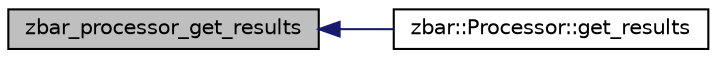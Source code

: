 digraph G
{
  edge [fontname="Helvetica",fontsize="10",labelfontname="Helvetica",labelfontsize="10"];
  node [fontname="Helvetica",fontsize="10",shape=record];
  rankdir=LR;
  Node1 [label="zbar_processor_get_results",height=0.2,width=0.4,color="black", fillcolor="grey75", style="filled" fontcolor="black"];
  Node1 -> Node2 [dir=back,color="midnightblue",fontsize="10",style="solid",fontname="Helvetica"];
  Node2 [label="zbar::Processor::get_results",height=0.2,width=0.4,color="black", fillcolor="white", style="filled",URL="$classzbar_1_1_processor.html#a5bf34949e43a7a238dac083b9934d525"];
}
